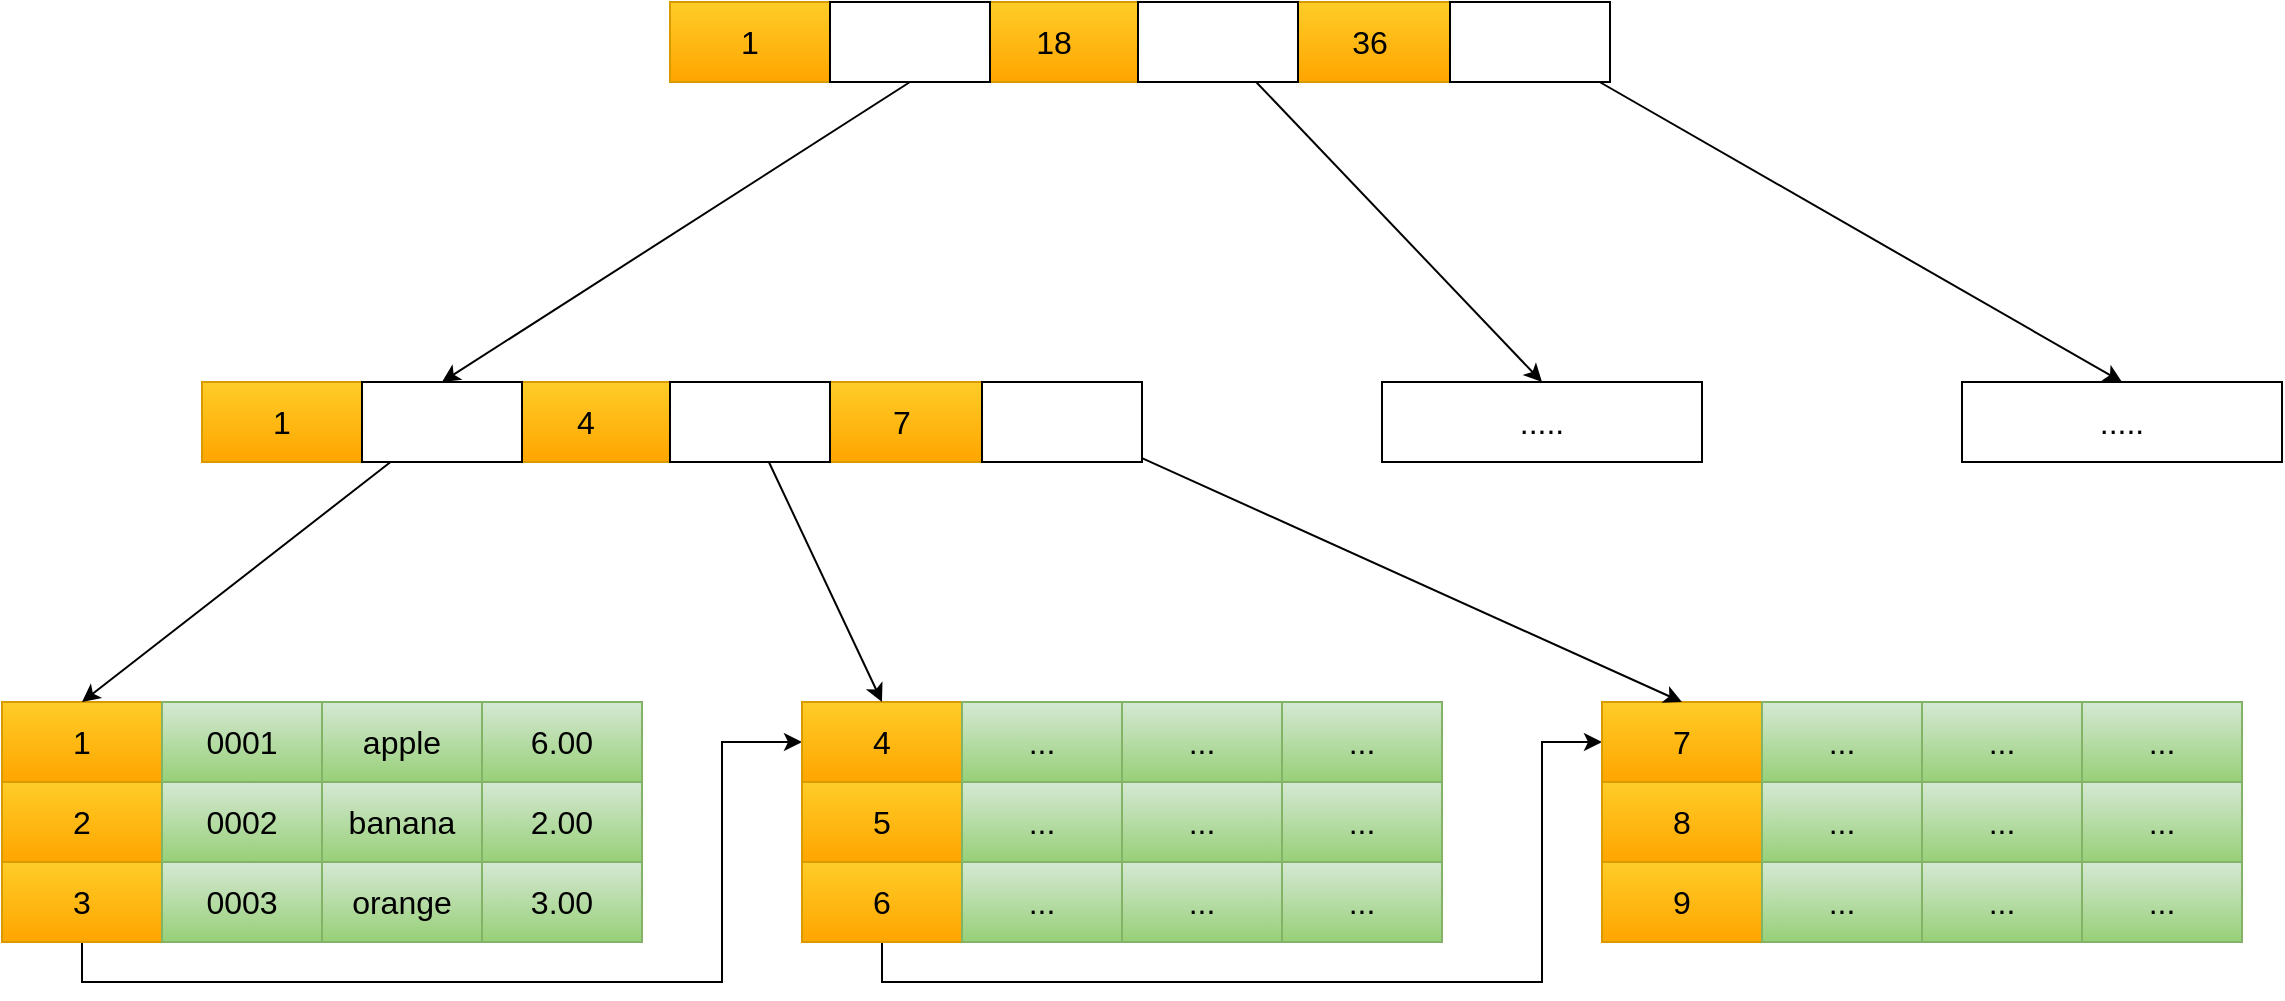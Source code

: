 <mxfile version="18.1.1" type="github">
  <diagram id="6VlCqRkTEYNM9zjICLP0" name="Page-1">
    <mxGraphModel dx="1056" dy="1911" grid="1" gridSize="10" guides="1" tooltips="1" connect="1" arrows="1" fold="1" page="1" pageScale="1" pageWidth="827" pageHeight="1169" math="0" shadow="0">
      <root>
        <mxCell id="0" />
        <mxCell id="1" parent="0" />
        <mxCell id="JAza2FOtdtDo0AlRsPJ6-1" value="1" style="rounded=0;whiteSpace=wrap;html=1;fontSize=16;fillColor=#ffcd28;gradientColor=#ffa500;strokeColor=#d79b00;" vertex="1" parent="1">
          <mxGeometry x="160" y="240" width="80" height="40" as="geometry" />
        </mxCell>
        <mxCell id="JAza2FOtdtDo0AlRsPJ6-4" value="0001" style="rounded=0;whiteSpace=wrap;html=1;fontSize=16;fillColor=#d5e8d4;gradientColor=#97d077;strokeColor=#82b366;" vertex="1" parent="1">
          <mxGeometry x="240" y="240" width="80" height="40" as="geometry" />
        </mxCell>
        <mxCell id="JAza2FOtdtDo0AlRsPJ6-5" value="apple" style="rounded=0;whiteSpace=wrap;html=1;fontSize=16;fillColor=#d5e8d4;gradientColor=#97d077;strokeColor=#82b366;" vertex="1" parent="1">
          <mxGeometry x="320" y="240" width="80" height="40" as="geometry" />
        </mxCell>
        <mxCell id="JAza2FOtdtDo0AlRsPJ6-6" value="6.00" style="rounded=0;whiteSpace=wrap;html=1;fontSize=16;fillColor=#d5e8d4;gradientColor=#97d077;strokeColor=#82b366;" vertex="1" parent="1">
          <mxGeometry x="400" y="240" width="80" height="40" as="geometry" />
        </mxCell>
        <mxCell id="JAza2FOtdtDo0AlRsPJ6-8" value="2" style="rounded=0;whiteSpace=wrap;html=1;fontSize=16;fillColor=#ffcd28;gradientColor=#ffa500;strokeColor=#d79b00;" vertex="1" parent="1">
          <mxGeometry x="160" y="280" width="80" height="40" as="geometry" />
        </mxCell>
        <mxCell id="JAza2FOtdtDo0AlRsPJ6-9" value="0002" style="rounded=0;whiteSpace=wrap;html=1;fontSize=16;fillColor=#d5e8d4;gradientColor=#97d077;strokeColor=#82b366;" vertex="1" parent="1">
          <mxGeometry x="240" y="280" width="80" height="40" as="geometry" />
        </mxCell>
        <mxCell id="JAza2FOtdtDo0AlRsPJ6-10" value="banana" style="rounded=0;whiteSpace=wrap;html=1;fontSize=16;fillColor=#d5e8d4;gradientColor=#97d077;strokeColor=#82b366;" vertex="1" parent="1">
          <mxGeometry x="320" y="280" width="80" height="40" as="geometry" />
        </mxCell>
        <mxCell id="JAza2FOtdtDo0AlRsPJ6-11" value="2.00" style="rounded=0;whiteSpace=wrap;html=1;fontSize=16;fillColor=#d5e8d4;gradientColor=#97d077;strokeColor=#82b366;" vertex="1" parent="1">
          <mxGeometry x="400" y="280" width="80" height="40" as="geometry" />
        </mxCell>
        <mxCell id="JAza2FOtdtDo0AlRsPJ6-48" value="1" style="rounded=0;whiteSpace=wrap;html=1;fontSize=16;fillColor=#ffcd28;gradientColor=#ffa500;strokeColor=#d79b00;" vertex="1" parent="1">
          <mxGeometry x="260" y="80" width="80" height="40" as="geometry" />
        </mxCell>
        <mxCell id="JAza2FOtdtDo0AlRsPJ6-50" value="4" style="rounded=0;whiteSpace=wrap;html=1;fontSize=16;fillColor=#ffcd28;gradientColor=#ffa500;strokeColor=#d79b00;" vertex="1" parent="1">
          <mxGeometry x="410" y="80" width="84" height="40" as="geometry" />
        </mxCell>
        <mxCell id="JAza2FOtdtDo0AlRsPJ6-51" value="7" style="rounded=0;whiteSpace=wrap;html=1;fontSize=16;fillColor=#ffcd28;gradientColor=#ffa500;strokeColor=#d79b00;" vertex="1" parent="1">
          <mxGeometry x="570" y="80" width="80" height="40" as="geometry" />
        </mxCell>
        <mxCell id="JAza2FOtdtDo0AlRsPJ6-94" style="rounded=0;orthogonalLoop=1;jettySize=auto;html=1;entryX=0;entryY=0.5;entryDx=0;entryDy=0;fontSize=16;exitX=0.5;exitY=1;exitDx=0;exitDy=0;edgeStyle=orthogonalEdgeStyle;" edge="1" parent="1" source="JAza2FOtdtDo0AlRsPJ6-52" target="JAza2FOtdtDo0AlRsPJ6-56">
          <mxGeometry relative="1" as="geometry">
            <Array as="points">
              <mxPoint x="200" y="380" />
              <mxPoint x="520" y="380" />
              <mxPoint x="520" y="260" />
            </Array>
          </mxGeometry>
        </mxCell>
        <mxCell id="JAza2FOtdtDo0AlRsPJ6-52" value="3" style="rounded=0;whiteSpace=wrap;html=1;fontSize=16;fillColor=#ffcd28;gradientColor=#ffa500;strokeColor=#d79b00;" vertex="1" parent="1">
          <mxGeometry x="160" y="320" width="80" height="40" as="geometry" />
        </mxCell>
        <mxCell id="JAza2FOtdtDo0AlRsPJ6-53" value="0003" style="rounded=0;whiteSpace=wrap;html=1;fontSize=16;fillColor=#d5e8d4;gradientColor=#97d077;strokeColor=#82b366;" vertex="1" parent="1">
          <mxGeometry x="240" y="320" width="80" height="40" as="geometry" />
        </mxCell>
        <mxCell id="JAza2FOtdtDo0AlRsPJ6-54" value="orange" style="rounded=0;whiteSpace=wrap;html=1;fontSize=16;fillColor=#d5e8d4;gradientColor=#97d077;strokeColor=#82b366;" vertex="1" parent="1">
          <mxGeometry x="320" y="320" width="80" height="40" as="geometry" />
        </mxCell>
        <mxCell id="JAza2FOtdtDo0AlRsPJ6-55" value="3.00" style="rounded=0;whiteSpace=wrap;html=1;fontSize=16;fillColor=#d5e8d4;gradientColor=#97d077;strokeColor=#82b366;" vertex="1" parent="1">
          <mxGeometry x="400" y="320" width="80" height="40" as="geometry" />
        </mxCell>
        <mxCell id="JAza2FOtdtDo0AlRsPJ6-56" value="4" style="rounded=0;whiteSpace=wrap;html=1;fontSize=16;fillColor=#ffcd28;gradientColor=#ffa500;strokeColor=#d79b00;" vertex="1" parent="1">
          <mxGeometry x="560" y="240" width="80" height="40" as="geometry" />
        </mxCell>
        <mxCell id="JAza2FOtdtDo0AlRsPJ6-57" value="..." style="rounded=0;whiteSpace=wrap;html=1;fontSize=16;fillColor=#d5e8d4;gradientColor=#97d077;strokeColor=#82b366;" vertex="1" parent="1">
          <mxGeometry x="640" y="240" width="80" height="40" as="geometry" />
        </mxCell>
        <mxCell id="JAza2FOtdtDo0AlRsPJ6-58" value="..." style="rounded=0;whiteSpace=wrap;html=1;fontSize=16;fillColor=#d5e8d4;gradientColor=#97d077;strokeColor=#82b366;" vertex="1" parent="1">
          <mxGeometry x="720" y="240" width="80" height="40" as="geometry" />
        </mxCell>
        <mxCell id="JAza2FOtdtDo0AlRsPJ6-59" value="..." style="rounded=0;whiteSpace=wrap;html=1;fontSize=16;fillColor=#d5e8d4;gradientColor=#97d077;strokeColor=#82b366;" vertex="1" parent="1">
          <mxGeometry x="800" y="240" width="80" height="40" as="geometry" />
        </mxCell>
        <mxCell id="JAza2FOtdtDo0AlRsPJ6-60" value="5" style="rounded=0;whiteSpace=wrap;html=1;fontSize=16;fillColor=#ffcd28;gradientColor=#ffa500;strokeColor=#d79b00;" vertex="1" parent="1">
          <mxGeometry x="560" y="280" width="80" height="40" as="geometry" />
        </mxCell>
        <mxCell id="JAza2FOtdtDo0AlRsPJ6-61" value="..." style="rounded=0;whiteSpace=wrap;html=1;fontSize=16;fillColor=#d5e8d4;gradientColor=#97d077;strokeColor=#82b366;" vertex="1" parent="1">
          <mxGeometry x="640" y="280" width="80" height="40" as="geometry" />
        </mxCell>
        <mxCell id="JAza2FOtdtDo0AlRsPJ6-62" value="..." style="rounded=0;whiteSpace=wrap;html=1;fontSize=16;fillColor=#d5e8d4;gradientColor=#97d077;strokeColor=#82b366;" vertex="1" parent="1">
          <mxGeometry x="720" y="280" width="80" height="40" as="geometry" />
        </mxCell>
        <mxCell id="JAza2FOtdtDo0AlRsPJ6-63" value="..." style="rounded=0;whiteSpace=wrap;html=1;fontSize=16;fillColor=#d5e8d4;gradientColor=#97d077;strokeColor=#82b366;" vertex="1" parent="1">
          <mxGeometry x="800" y="280" width="80" height="40" as="geometry" />
        </mxCell>
        <mxCell id="JAza2FOtdtDo0AlRsPJ6-95" style="edgeStyle=orthogonalEdgeStyle;rounded=0;orthogonalLoop=1;jettySize=auto;html=1;entryX=0;entryY=0.5;entryDx=0;entryDy=0;fontSize=16;" edge="1" parent="1" source="JAza2FOtdtDo0AlRsPJ6-64" target="JAza2FOtdtDo0AlRsPJ6-68">
          <mxGeometry relative="1" as="geometry">
            <Array as="points">
              <mxPoint x="600" y="380" />
              <mxPoint x="930" y="380" />
              <mxPoint x="930" y="260" />
            </Array>
          </mxGeometry>
        </mxCell>
        <mxCell id="JAza2FOtdtDo0AlRsPJ6-64" value="6" style="rounded=0;whiteSpace=wrap;html=1;fontSize=16;fillColor=#ffcd28;gradientColor=#ffa500;strokeColor=#d79b00;" vertex="1" parent="1">
          <mxGeometry x="560" y="320" width="80" height="40" as="geometry" />
        </mxCell>
        <mxCell id="JAza2FOtdtDo0AlRsPJ6-65" value="..." style="rounded=0;whiteSpace=wrap;html=1;fontSize=16;fillColor=#d5e8d4;gradientColor=#97d077;strokeColor=#82b366;" vertex="1" parent="1">
          <mxGeometry x="640" y="320" width="80" height="40" as="geometry" />
        </mxCell>
        <mxCell id="JAza2FOtdtDo0AlRsPJ6-66" value="..." style="rounded=0;whiteSpace=wrap;html=1;fontSize=16;fillColor=#d5e8d4;gradientColor=#97d077;strokeColor=#82b366;" vertex="1" parent="1">
          <mxGeometry x="720" y="320" width="80" height="40" as="geometry" />
        </mxCell>
        <mxCell id="JAza2FOtdtDo0AlRsPJ6-67" value="..." style="rounded=0;whiteSpace=wrap;html=1;fontSize=16;fillColor=#d5e8d4;gradientColor=#97d077;strokeColor=#82b366;" vertex="1" parent="1">
          <mxGeometry x="800" y="320" width="80" height="40" as="geometry" />
        </mxCell>
        <mxCell id="JAza2FOtdtDo0AlRsPJ6-68" value="7" style="rounded=0;whiteSpace=wrap;html=1;fontSize=16;fillColor=#ffcd28;gradientColor=#ffa500;strokeColor=#d79b00;" vertex="1" parent="1">
          <mxGeometry x="960" y="240" width="80" height="40" as="geometry" />
        </mxCell>
        <mxCell id="JAza2FOtdtDo0AlRsPJ6-69" value="..." style="rounded=0;whiteSpace=wrap;html=1;fontSize=16;fillColor=#d5e8d4;gradientColor=#97d077;strokeColor=#82b366;" vertex="1" parent="1">
          <mxGeometry x="1040" y="240" width="80" height="40" as="geometry" />
        </mxCell>
        <mxCell id="JAza2FOtdtDo0AlRsPJ6-70" value="..." style="rounded=0;whiteSpace=wrap;html=1;fontSize=16;fillColor=#d5e8d4;gradientColor=#97d077;strokeColor=#82b366;" vertex="1" parent="1">
          <mxGeometry x="1120" y="240" width="80" height="40" as="geometry" />
        </mxCell>
        <mxCell id="JAza2FOtdtDo0AlRsPJ6-71" value="..." style="rounded=0;whiteSpace=wrap;html=1;fontSize=16;fillColor=#d5e8d4;gradientColor=#97d077;strokeColor=#82b366;" vertex="1" parent="1">
          <mxGeometry x="1200" y="240" width="80" height="40" as="geometry" />
        </mxCell>
        <mxCell id="JAza2FOtdtDo0AlRsPJ6-72" value="8" style="rounded=0;whiteSpace=wrap;html=1;fontSize=16;fillColor=#ffcd28;gradientColor=#ffa500;strokeColor=#d79b00;" vertex="1" parent="1">
          <mxGeometry x="960" y="280" width="80" height="40" as="geometry" />
        </mxCell>
        <mxCell id="JAza2FOtdtDo0AlRsPJ6-73" value="..." style="rounded=0;whiteSpace=wrap;html=1;fontSize=16;fillColor=#d5e8d4;gradientColor=#97d077;strokeColor=#82b366;" vertex="1" parent="1">
          <mxGeometry x="1040" y="280" width="80" height="40" as="geometry" />
        </mxCell>
        <mxCell id="JAza2FOtdtDo0AlRsPJ6-74" value="..." style="rounded=0;whiteSpace=wrap;html=1;fontSize=16;fillColor=#d5e8d4;gradientColor=#97d077;strokeColor=#82b366;" vertex="1" parent="1">
          <mxGeometry x="1120" y="280" width="80" height="40" as="geometry" />
        </mxCell>
        <mxCell id="JAza2FOtdtDo0AlRsPJ6-75" value="..." style="rounded=0;whiteSpace=wrap;html=1;fontSize=16;fillColor=#d5e8d4;gradientColor=#97d077;strokeColor=#82b366;" vertex="1" parent="1">
          <mxGeometry x="1200" y="280" width="80" height="40" as="geometry" />
        </mxCell>
        <mxCell id="JAza2FOtdtDo0AlRsPJ6-76" value="9" style="rounded=0;whiteSpace=wrap;html=1;fontSize=16;fillColor=#ffcd28;gradientColor=#ffa500;strokeColor=#d79b00;" vertex="1" parent="1">
          <mxGeometry x="960" y="320" width="80" height="40" as="geometry" />
        </mxCell>
        <mxCell id="JAza2FOtdtDo0AlRsPJ6-77" value="..." style="rounded=0;whiteSpace=wrap;html=1;fontSize=16;fillColor=#d5e8d4;gradientColor=#97d077;strokeColor=#82b366;" vertex="1" parent="1">
          <mxGeometry x="1040" y="320" width="80" height="40" as="geometry" />
        </mxCell>
        <mxCell id="JAza2FOtdtDo0AlRsPJ6-78" value="..." style="rounded=0;whiteSpace=wrap;html=1;fontSize=16;fillColor=#d5e8d4;gradientColor=#97d077;strokeColor=#82b366;" vertex="1" parent="1">
          <mxGeometry x="1120" y="320" width="80" height="40" as="geometry" />
        </mxCell>
        <mxCell id="JAza2FOtdtDo0AlRsPJ6-79" value="..." style="rounded=0;whiteSpace=wrap;html=1;fontSize=16;fillColor=#d5e8d4;gradientColor=#97d077;strokeColor=#82b366;" vertex="1" parent="1">
          <mxGeometry x="1200" y="320" width="80" height="40" as="geometry" />
        </mxCell>
        <mxCell id="JAza2FOtdtDo0AlRsPJ6-84" style="edgeStyle=none;rounded=0;orthogonalLoop=1;jettySize=auto;html=1;entryX=0.5;entryY=0;entryDx=0;entryDy=0;fontSize=16;" edge="1" parent="1" source="JAza2FOtdtDo0AlRsPJ6-81" target="JAza2FOtdtDo0AlRsPJ6-1">
          <mxGeometry relative="1" as="geometry" />
        </mxCell>
        <mxCell id="JAza2FOtdtDo0AlRsPJ6-81" value="" style="rounded=0;whiteSpace=wrap;html=1;fontSize=16;" vertex="1" parent="1">
          <mxGeometry x="340" y="80" width="80" height="40" as="geometry" />
        </mxCell>
        <mxCell id="JAza2FOtdtDo0AlRsPJ6-85" style="edgeStyle=none;rounded=0;orthogonalLoop=1;jettySize=auto;html=1;entryX=0.5;entryY=0;entryDx=0;entryDy=0;fontSize=16;" edge="1" parent="1" source="JAza2FOtdtDo0AlRsPJ6-82" target="JAza2FOtdtDo0AlRsPJ6-56">
          <mxGeometry relative="1" as="geometry" />
        </mxCell>
        <mxCell id="JAza2FOtdtDo0AlRsPJ6-82" value="" style="rounded=0;whiteSpace=wrap;html=1;fontSize=16;" vertex="1" parent="1">
          <mxGeometry x="494" y="80" width="80" height="40" as="geometry" />
        </mxCell>
        <mxCell id="JAza2FOtdtDo0AlRsPJ6-86" style="edgeStyle=none;rounded=0;orthogonalLoop=1;jettySize=auto;html=1;entryX=0.5;entryY=0;entryDx=0;entryDy=0;fontSize=16;" edge="1" parent="1" source="JAza2FOtdtDo0AlRsPJ6-83" target="JAza2FOtdtDo0AlRsPJ6-68">
          <mxGeometry relative="1" as="geometry" />
        </mxCell>
        <mxCell id="JAza2FOtdtDo0AlRsPJ6-83" value="" style="rounded=0;whiteSpace=wrap;html=1;fontSize=16;" vertex="1" parent="1">
          <mxGeometry x="650" y="80" width="80" height="40" as="geometry" />
        </mxCell>
        <mxCell id="JAza2FOtdtDo0AlRsPJ6-90" value="....." style="rounded=0;whiteSpace=wrap;html=1;fontSize=16;" vertex="1" parent="1">
          <mxGeometry x="850" y="80" width="160" height="40" as="geometry" />
        </mxCell>
        <mxCell id="JAza2FOtdtDo0AlRsPJ6-96" value="....." style="rounded=0;whiteSpace=wrap;html=1;fontSize=16;" vertex="1" parent="1">
          <mxGeometry x="1140" y="80" width="160" height="40" as="geometry" />
        </mxCell>
        <mxCell id="JAza2FOtdtDo0AlRsPJ6-98" value="1" style="rounded=0;whiteSpace=wrap;html=1;fontSize=16;fillColor=#ffcd28;gradientColor=#ffa500;strokeColor=#d79b00;" vertex="1" parent="1">
          <mxGeometry x="494" y="-110" width="80" height="40" as="geometry" />
        </mxCell>
        <mxCell id="JAza2FOtdtDo0AlRsPJ6-99" value="18" style="rounded=0;whiteSpace=wrap;html=1;fontSize=16;fillColor=#ffcd28;gradientColor=#ffa500;strokeColor=#d79b00;" vertex="1" parent="1">
          <mxGeometry x="644" y="-110" width="84" height="40" as="geometry" />
        </mxCell>
        <mxCell id="JAza2FOtdtDo0AlRsPJ6-100" value="36" style="rounded=0;whiteSpace=wrap;html=1;fontSize=16;fillColor=#ffcd28;gradientColor=#ffa500;strokeColor=#d79b00;" vertex="1" parent="1">
          <mxGeometry x="804" y="-110" width="80" height="40" as="geometry" />
        </mxCell>
        <mxCell id="JAza2FOtdtDo0AlRsPJ6-104" style="rounded=0;orthogonalLoop=1;jettySize=auto;html=1;entryX=0.5;entryY=0;entryDx=0;entryDy=0;fontSize=16;exitX=0.5;exitY=1;exitDx=0;exitDy=0;" edge="1" parent="1" source="JAza2FOtdtDo0AlRsPJ6-101" target="JAza2FOtdtDo0AlRsPJ6-81">
          <mxGeometry relative="1" as="geometry" />
        </mxCell>
        <mxCell id="JAza2FOtdtDo0AlRsPJ6-101" value="" style="rounded=0;whiteSpace=wrap;html=1;fontSize=16;" vertex="1" parent="1">
          <mxGeometry x="574" y="-110" width="80" height="40" as="geometry" />
        </mxCell>
        <mxCell id="JAza2FOtdtDo0AlRsPJ6-105" style="edgeStyle=none;rounded=0;orthogonalLoop=1;jettySize=auto;html=1;entryX=0.5;entryY=0;entryDx=0;entryDy=0;fontSize=16;" edge="1" parent="1" source="JAza2FOtdtDo0AlRsPJ6-102" target="JAza2FOtdtDo0AlRsPJ6-90">
          <mxGeometry relative="1" as="geometry" />
        </mxCell>
        <mxCell id="JAza2FOtdtDo0AlRsPJ6-102" value="" style="rounded=0;whiteSpace=wrap;html=1;fontSize=16;" vertex="1" parent="1">
          <mxGeometry x="728" y="-110" width="80" height="40" as="geometry" />
        </mxCell>
        <mxCell id="JAza2FOtdtDo0AlRsPJ6-106" style="edgeStyle=none;rounded=0;orthogonalLoop=1;jettySize=auto;html=1;entryX=0.5;entryY=0;entryDx=0;entryDy=0;fontSize=16;" edge="1" parent="1" source="JAza2FOtdtDo0AlRsPJ6-103" target="JAza2FOtdtDo0AlRsPJ6-96">
          <mxGeometry relative="1" as="geometry" />
        </mxCell>
        <mxCell id="JAza2FOtdtDo0AlRsPJ6-103" value="" style="rounded=0;whiteSpace=wrap;html=1;fontSize=16;" vertex="1" parent="1">
          <mxGeometry x="884" y="-110" width="80" height="40" as="geometry" />
        </mxCell>
      </root>
    </mxGraphModel>
  </diagram>
</mxfile>
